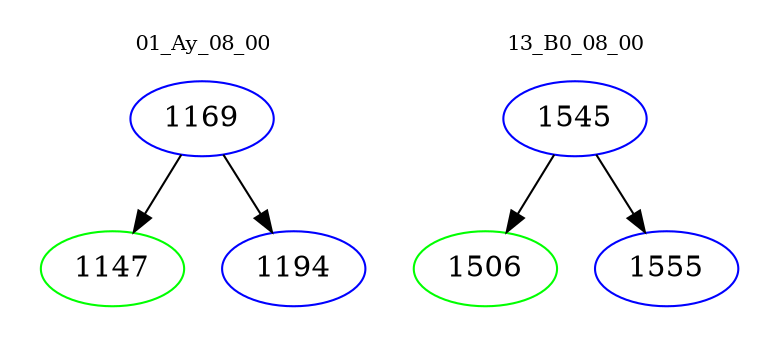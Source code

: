 digraph{
subgraph cluster_0 {
color = white
label = "01_Ay_08_00";
fontsize=10;
T0_1169 [label="1169", color="blue"]
T0_1169 -> T0_1147 [color="black"]
T0_1147 [label="1147", color="green"]
T0_1169 -> T0_1194 [color="black"]
T0_1194 [label="1194", color="blue"]
}
subgraph cluster_1 {
color = white
label = "13_B0_08_00";
fontsize=10;
T1_1545 [label="1545", color="blue"]
T1_1545 -> T1_1506 [color="black"]
T1_1506 [label="1506", color="green"]
T1_1545 -> T1_1555 [color="black"]
T1_1555 [label="1555", color="blue"]
}
}
